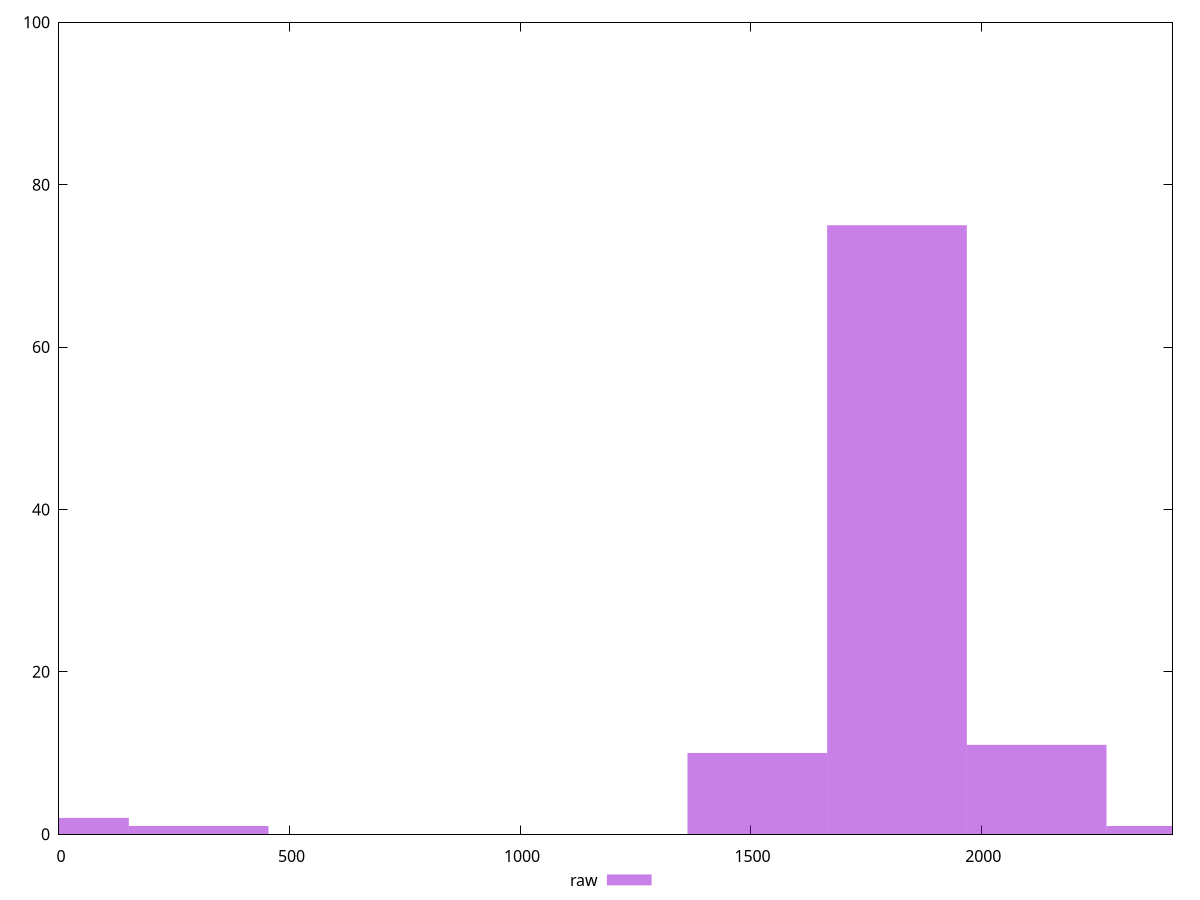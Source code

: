 reset

$raw <<EOF
0 2
2120.3765479804415 11
1817.465612554664 75
302.9109354257773 1
2423.2874834062186 1
1514.5546771288866 10
EOF

set key outside below
set boxwidth 302.9109354257773
set xrange [0:2415]
set yrange [0:100]
set trange [0:100]
set style fill transparent solid 0.5 noborder
set terminal svg size 640, 490 enhanced background rgb 'white'
set output "report_00013_2021-02-09T12-04-24.940Z/uses-rel-preload/samples/pages+cached+noadtech/raw/histogram.svg"

plot $raw title "raw" with boxes

reset
